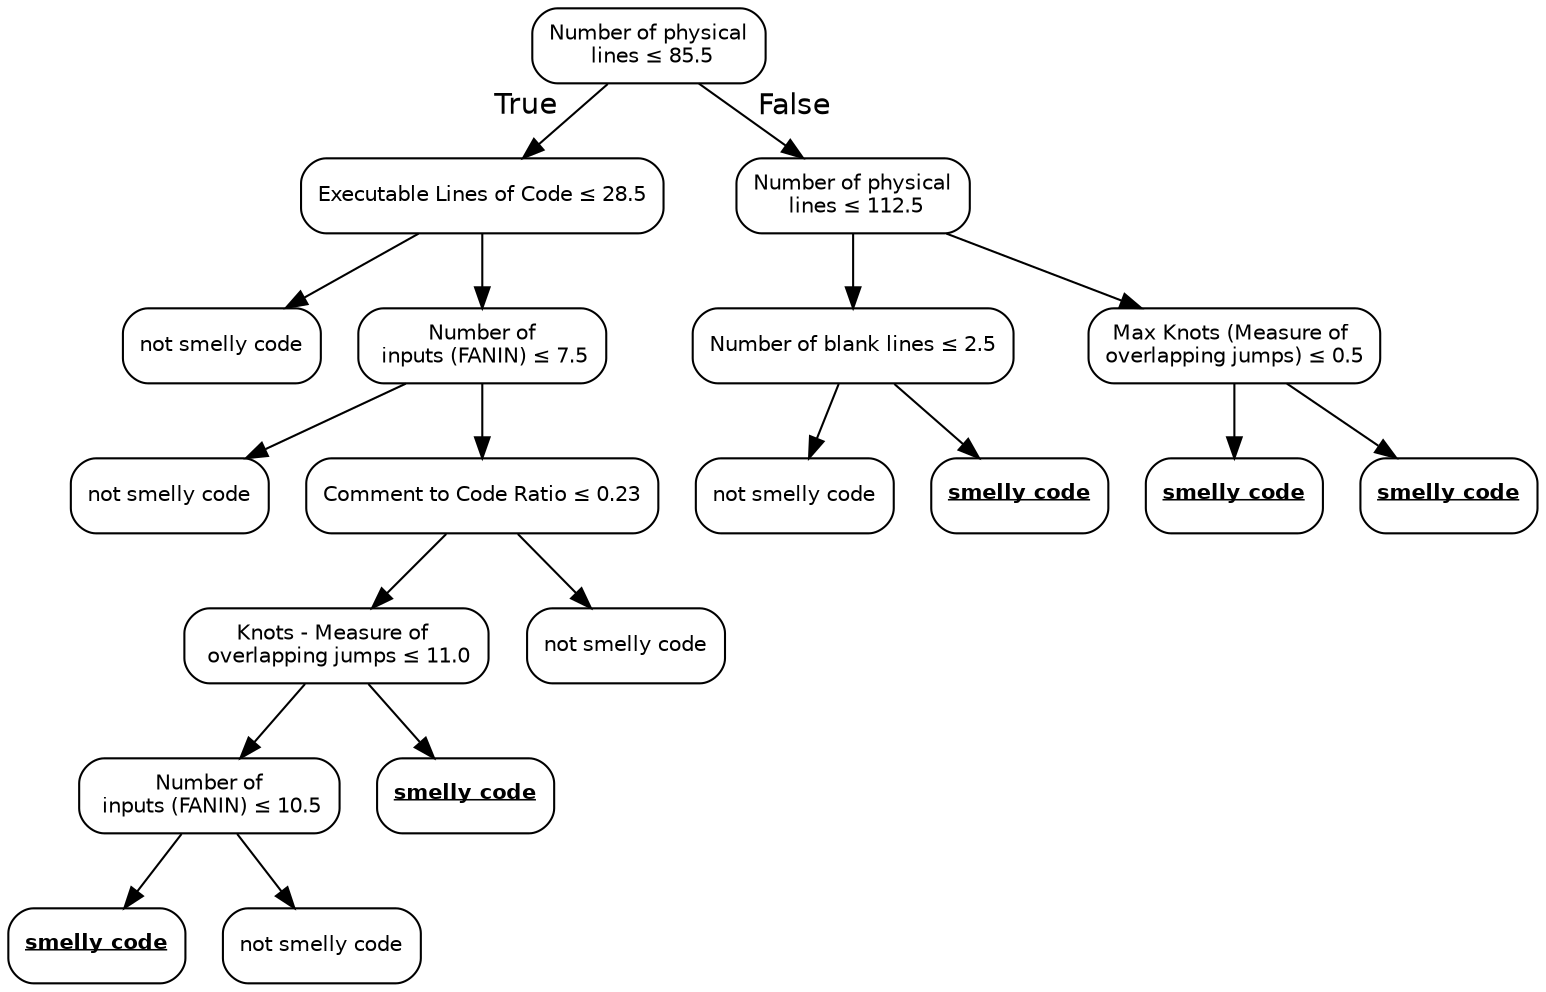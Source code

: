 digraph Tree {
node [color="black", fontname=helvetica, shape=box, style="rounded", width=0.5, fontsize=10];
edge [fontname=helvetica];
0 [label=<Number of physical<br/> lines &le; 85.5>];
1 [label=<Executable Lines of Code &le; 28.5>];
0 -> 1  [headlabel="True", labelangle=45, labeldistance="2.5"];
3 [label=<not smelly code>];
1 -> 3;
4 [label=<Number of<br/> inputs (FANIN) &le; 7.5>];
1 -> 4;
11 [label=<not smelly code>];
4 -> 11;
12 [label=<Comment to Code Ratio &le; 0.23>];
4 -> 12;
13 [label=<Knots - Measure of <br/> overlapping jumps &le; 11.0>];
12 -> 13;
15 [label=<Number of<br/> inputs (FANIN) &le; 10.5>];
13 -> 15;
17 [label=<<u><b>smelly code</b></u>>];
15 -> 17;
18 [label=<not smelly code>];
15 -> 18;
16 [label=<<u><b>smelly code</b></u>>];
13 -> 16;
14 [label=<not smelly code>];
12 -> 14;
2 [label=<Number of physical<br/> lines &le; 112.5>];
0 -> 2  [headlabel="False", labelangle="-45", labeldistance="2.5"];
5 [label=<Number of blank lines &le; 2.5>];
2 -> 5;
7 [label=<not smelly code>];
5 -> 7;
8 [label=<<u><b>smelly code</b></u>>];
5 -> 8;
6 [label=<Max Knots (Measure of <br/>overlapping jumps) &le; 0.5>];
2 -> 6;
9 [label=<<u><b>smelly code</b></u>>];
6 -> 9;
10 [label=<<u><b>smelly code</b></u>>];
6 -> 10;
}
